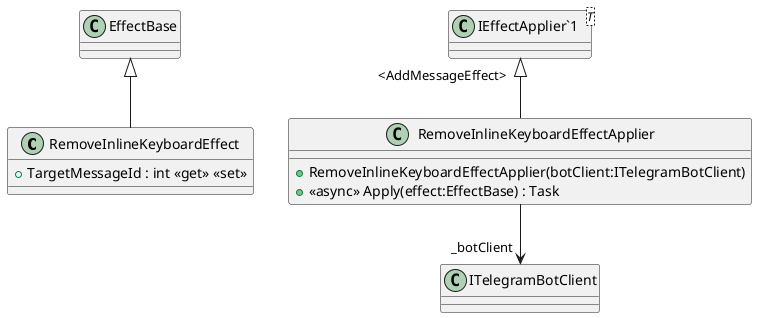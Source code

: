 @startuml
class RemoveInlineKeyboardEffect {
    + TargetMessageId : int <<get>> <<set>>
}
class RemoveInlineKeyboardEffectApplier {
    + RemoveInlineKeyboardEffectApplier(botClient:ITelegramBotClient)
    + <<async>> Apply(effect:EffectBase) : Task
}
class "IEffectApplier`1"<T> {
}
EffectBase <|-- RemoveInlineKeyboardEffect
"IEffectApplier`1" "<AddMessageEffect>" <|-- RemoveInlineKeyboardEffectApplier
RemoveInlineKeyboardEffectApplier --> "_botClient" ITelegramBotClient
@enduml
